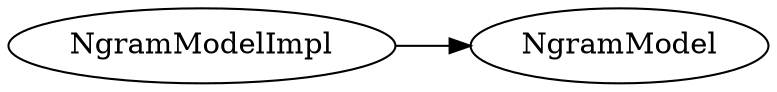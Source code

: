 
    digraph "graph16"
    {
        rankdir = "LR";
        size = "8,20";
        ratio = compress;
    "NgramModelImpl"->"NgramModel";

    }
    